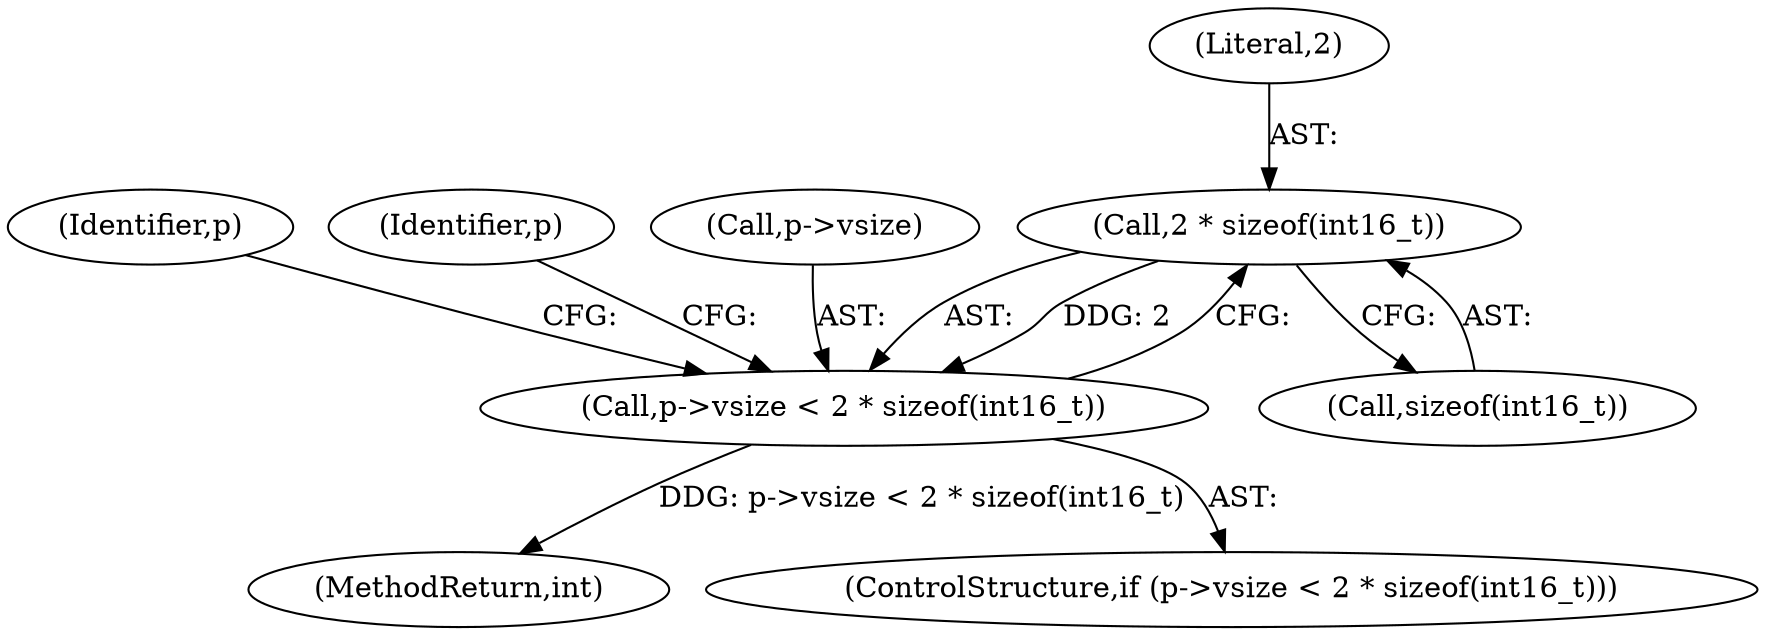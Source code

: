 digraph "0_Android_d72ea85c78a1a68bf99fd5804ad9784b4102fe57@API" {
"1000194" [label="(Call,2 * sizeof(int16_t))"];
"1000190" [label="(Call,p->vsize < 2 * sizeof(int16_t))"];
"1000196" [label="(Call,sizeof(int16_t))"];
"1000206" [label="(Identifier,p)"];
"1000606" [label="(MethodReturn,int)"];
"1000189" [label="(ControlStructure,if (p->vsize < 2 * sizeof(int16_t)))"];
"1000200" [label="(Identifier,p)"];
"1000190" [label="(Call,p->vsize < 2 * sizeof(int16_t))"];
"1000194" [label="(Call,2 * sizeof(int16_t))"];
"1000191" [label="(Call,p->vsize)"];
"1000195" [label="(Literal,2)"];
"1000194" -> "1000190"  [label="AST: "];
"1000194" -> "1000196"  [label="CFG: "];
"1000195" -> "1000194"  [label="AST: "];
"1000196" -> "1000194"  [label="AST: "];
"1000190" -> "1000194"  [label="CFG: "];
"1000194" -> "1000190"  [label="DDG: 2"];
"1000190" -> "1000189"  [label="AST: "];
"1000191" -> "1000190"  [label="AST: "];
"1000200" -> "1000190"  [label="CFG: "];
"1000206" -> "1000190"  [label="CFG: "];
"1000190" -> "1000606"  [label="DDG: p->vsize < 2 * sizeof(int16_t)"];
}
